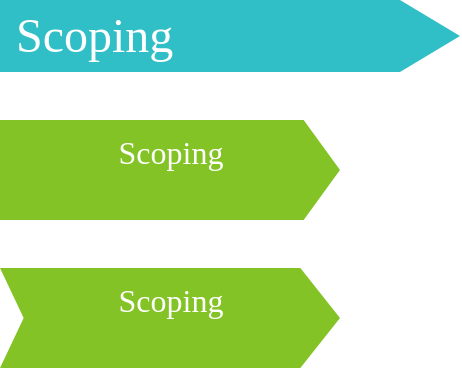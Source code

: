<mxfile version="10.5.5" type="github"><diagram id="qne7cEqHaMnE2fl4OhVa" name="Page-1"><mxGraphModel dx="404" dy="448" grid="1" gridSize="10" guides="1" tooltips="1" connect="1" arrows="1" fold="1" page="1" pageScale="1" pageWidth="827" pageHeight="1169" math="0" shadow="0"><root><mxCell id="0"/><mxCell id="1" parent="0"/><mxCell id="Tis17M_fGsz74LPWbsSm-13" value="&lt;div style=&quot;text-align: left&quot;&gt;&lt;span style=&quot;font-size: 24px ; color: rgb(255 , 255 , 255) ; font-family: &amp;#34;lucida console&amp;#34;&quot;&gt;&amp;nbsp;Scoping&lt;/span&gt;&lt;/div&gt;" style="html=1;shadow=0;dashed=0;align=left;verticalAlign=middle;shape=mxgraph.arrows2.arrow;dy=0;dx=30;notch=0;fillColor=#30BEC7;strokeColor=none;" parent="1" vertex="1"><mxGeometry x="50" y="20" width="230" height="36" as="geometry"/></mxCell><mxCell id="F-np60CQy47hRNxIP3Oa-1" value="&lt;div style=&quot;text-align: left&quot;&gt;&lt;span style=&quot;color: rgb(255 , 255 , 255) ; font-family: &amp;#34;lucida console&amp;#34;&quot;&gt;&lt;font style=&quot;font-size: 16px&quot;&gt;Scoping&lt;/font&gt;&lt;/span&gt;&lt;/div&gt;" style="html=1;shadow=0;dashed=0;align=center;verticalAlign=top;shape=mxgraph.arrows2.arrow;dy=0;dx=18.17;notch=0;fillColor=#83C326;strokeColor=none;" vertex="1" parent="1"><mxGeometry x="50" y="80" width="170" height="50" as="geometry"/></mxCell><mxCell id="F-np60CQy47hRNxIP3Oa-3" value="&lt;div style=&quot;text-align: left&quot;&gt;&lt;span style=&quot;color: rgb(255 , 255 , 255) ; font-family: &amp;#34;lucida console&amp;#34;&quot;&gt;&lt;font style=&quot;font-size: 16px&quot;&gt;Scoping&lt;/font&gt;&lt;/span&gt;&lt;/div&gt;" style="html=1;shadow=0;dashed=0;align=center;verticalAlign=top;shape=mxgraph.arrows2.arrow;dy=0;dx=19.83;notch=11.83;fillColor=#83C326;strokeColor=none;" vertex="1" parent="1"><mxGeometry x="50" y="154" width="170" height="50" as="geometry"/></mxCell></root></mxGraphModel></diagram></mxfile>